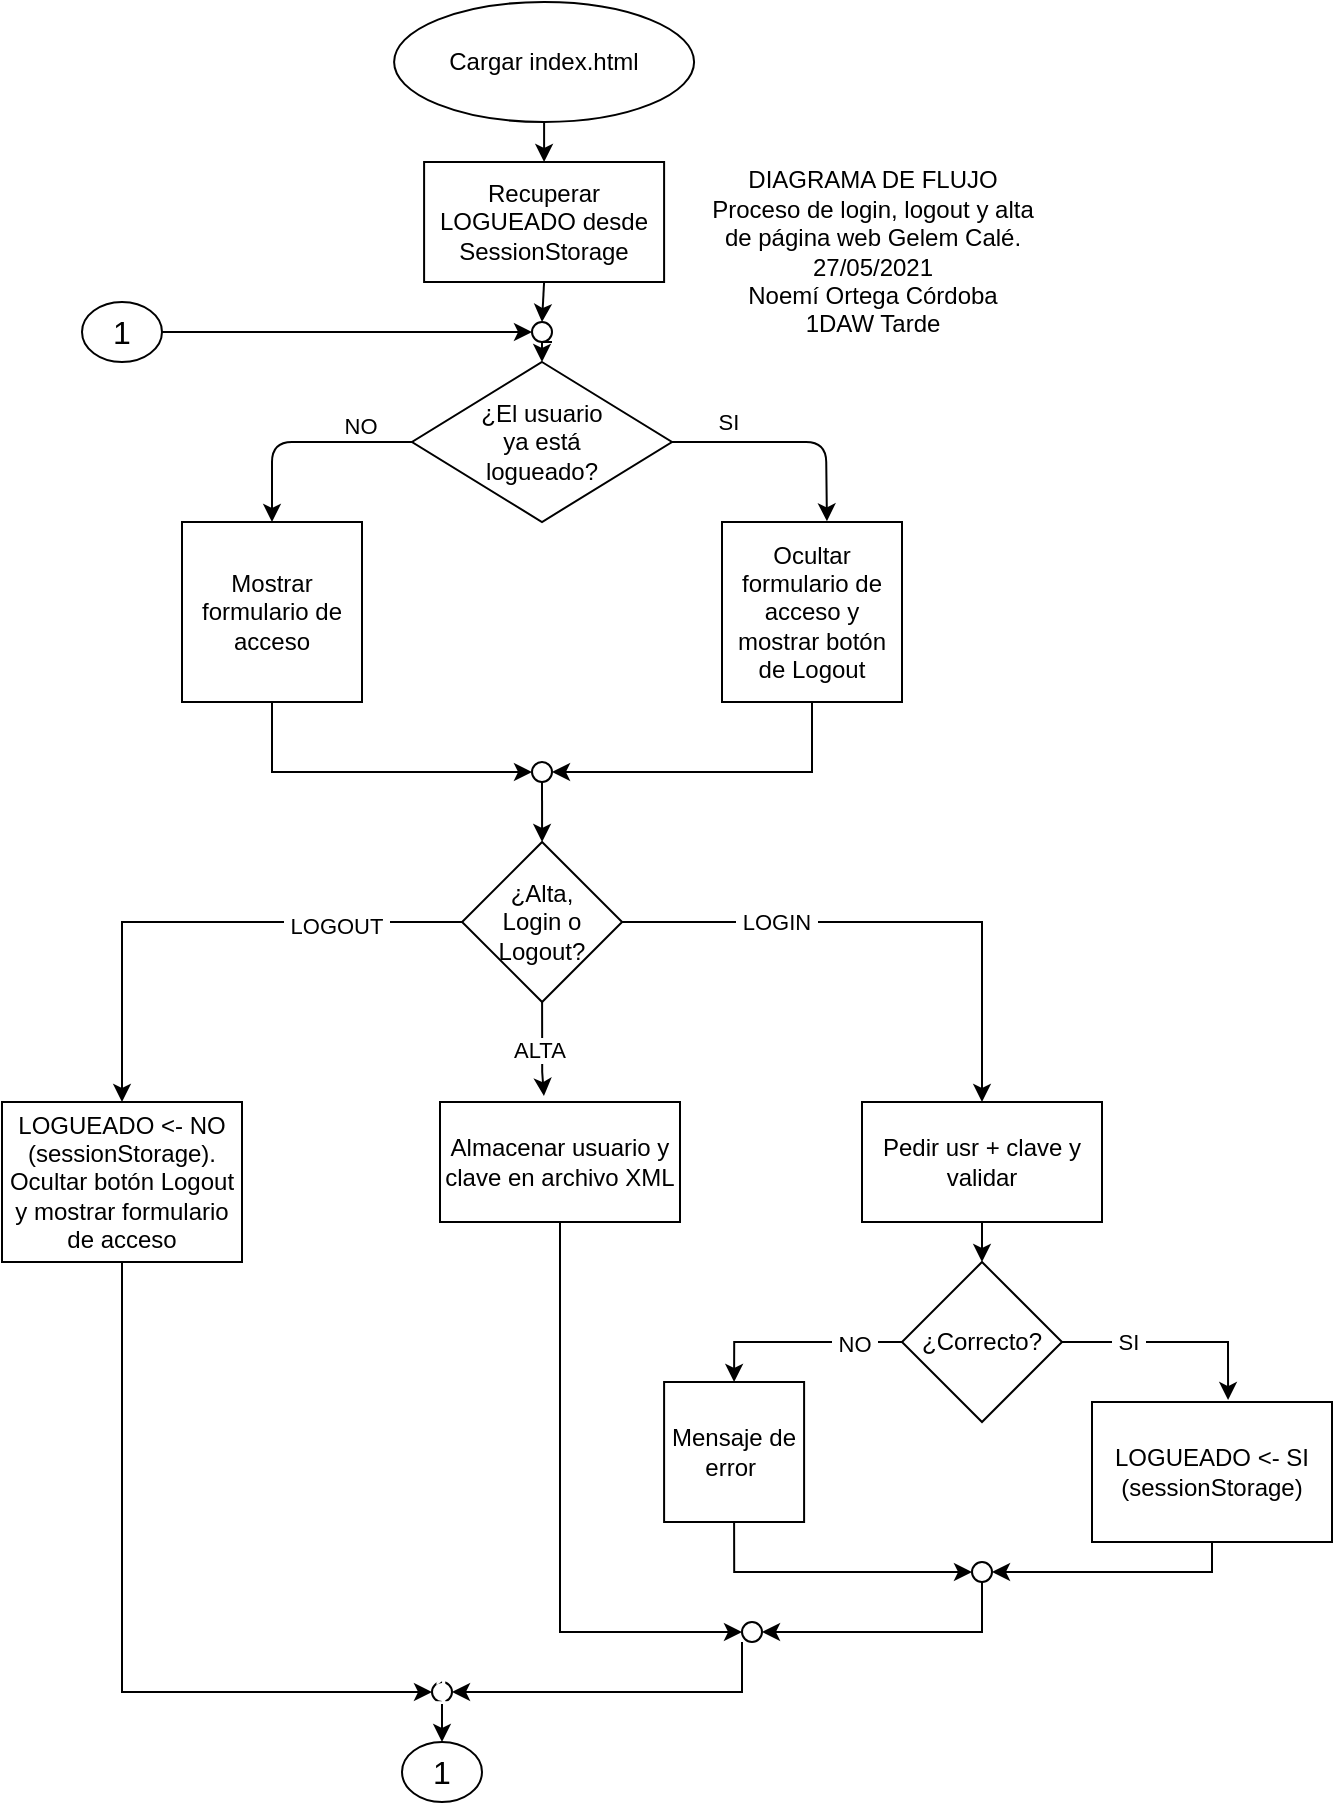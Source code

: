 <mxfile version="14.6.13" type="device"><diagram id="e-HLOaj8waMMObPF0tEu" name="Página-1"><mxGraphModel dx="1460" dy="710" grid="1" gridSize="10" guides="1" tooltips="1" connect="1" arrows="1" fold="1" page="1" pageScale="1" pageWidth="827" pageHeight="1169" math="0" shadow="0"><root><mxCell id="0"/><mxCell id="1" parent="0"/><mxCell id="olSa29c5-AnAB_iLm0ou-2" value="Cargar index.html" style="ellipse;whiteSpace=wrap;html=1;" parent="1" vertex="1"><mxGeometry x="331.05" y="100" width="150" height="60" as="geometry"/></mxCell><object label="ALTA&amp;nbsp;" id="WWjwVUkUGs9KJJmmSNgb-14"><mxCell style="edgeStyle=orthogonalEdgeStyle;rounded=0;orthogonalLoop=1;jettySize=auto;html=1;exitX=0.5;exitY=1;exitDx=0;exitDy=0;entryX=0.433;entryY=-0.05;entryDx=0;entryDy=0;entryPerimeter=0;" parent="1" source="olSa29c5-AnAB_iLm0ou-4" target="olSa29c5-AnAB_iLm0ou-24" edge="1"><mxGeometry relative="1" as="geometry"><Array as="points"><mxPoint x="405" y="635"/></Array></mxGeometry></mxCell></object><mxCell id="WWjwVUkUGs9KJJmmSNgb-15" style="edgeStyle=orthogonalEdgeStyle;rounded=0;orthogonalLoop=1;jettySize=auto;html=1;exitX=1;exitY=0.5;exitDx=0;exitDy=0;entryX=0.5;entryY=0;entryDx=0;entryDy=0;" parent="1" source="olSa29c5-AnAB_iLm0ou-4" target="olSa29c5-AnAB_iLm0ou-5" edge="1"><mxGeometry relative="1" as="geometry"/></mxCell><mxCell id="WWjwVUkUGs9KJJmmSNgb-16" value="&amp;nbsp;LOGIN&amp;nbsp;" style="edgeLabel;html=1;align=center;verticalAlign=middle;resizable=0;points=[];" parent="WWjwVUkUGs9KJJmmSNgb-15" vertex="1" connectable="0"><mxGeometry x="-0.433" relative="1" as="geometry"><mxPoint as="offset"/></mxGeometry></mxCell><mxCell id="WWjwVUkUGs9KJJmmSNgb-17" style="edgeStyle=orthogonalEdgeStyle;rounded=0;orthogonalLoop=1;jettySize=auto;html=1;entryX=0.5;entryY=0;entryDx=0;entryDy=0;" parent="1" source="olSa29c5-AnAB_iLm0ou-4" target="olSa29c5-AnAB_iLm0ou-42" edge="1"><mxGeometry relative="1" as="geometry"/></mxCell><mxCell id="WWjwVUkUGs9KJJmmSNgb-18" value="&amp;nbsp;LOGOUT&amp;nbsp;" style="edgeLabel;html=1;align=center;verticalAlign=middle;resizable=0;points=[];" parent="WWjwVUkUGs9KJJmmSNgb-17" vertex="1" connectable="0"><mxGeometry x="-0.517" y="2" relative="1" as="geometry"><mxPoint as="offset"/></mxGeometry></mxCell><mxCell id="olSa29c5-AnAB_iLm0ou-4" value="¿Alta,&lt;br&gt;Login o&lt;br&gt;Logout?" style="rhombus;whiteSpace=wrap;html=1;" parent="1" vertex="1"><mxGeometry x="365.05" y="520" width="80" height="80" as="geometry"/></mxCell><mxCell id="olSa29c5-AnAB_iLm0ou-5" value="Pedir usr + clave y validar" style="rounded=0;whiteSpace=wrap;html=1;" parent="1" vertex="1"><mxGeometry x="565" y="650" width="120" height="60" as="geometry"/></mxCell><mxCell id="WWjwVUkUGs9KJJmmSNgb-23" style="edgeStyle=orthogonalEdgeStyle;rounded=0;orthogonalLoop=1;jettySize=auto;html=1;entryX=0.567;entryY=-0.014;entryDx=0;entryDy=0;entryPerimeter=0;exitX=1;exitY=0.5;exitDx=0;exitDy=0;" parent="1" source="olSa29c5-AnAB_iLm0ou-11" target="olSa29c5-AnAB_iLm0ou-28" edge="1"><mxGeometry relative="1" as="geometry"/></mxCell><mxCell id="WWjwVUkUGs9KJJmmSNgb-24" value="&amp;nbsp;SI&amp;nbsp;" style="edgeLabel;html=1;align=center;verticalAlign=middle;resizable=0;points=[];" parent="WWjwVUkUGs9KJJmmSNgb-23" vertex="1" connectable="0"><mxGeometry x="-0.026" relative="1" as="geometry"><mxPoint x="-22" as="offset"/></mxGeometry></mxCell><mxCell id="WWjwVUkUGs9KJJmmSNgb-25" style="edgeStyle=orthogonalEdgeStyle;rounded=0;orthogonalLoop=1;jettySize=auto;html=1;entryX=0.5;entryY=0;entryDx=0;entryDy=0;" parent="1" source="olSa29c5-AnAB_iLm0ou-11" target="olSa29c5-AnAB_iLm0ou-13" edge="1"><mxGeometry relative="1" as="geometry"/></mxCell><mxCell id="WWjwVUkUGs9KJJmmSNgb-26" value="&amp;nbsp;NO&amp;nbsp;" style="edgeLabel;html=1;align=center;verticalAlign=middle;resizable=0;points=[];" parent="WWjwVUkUGs9KJJmmSNgb-25" vertex="1" connectable="0"><mxGeometry x="-0.526" y="1" relative="1" as="geometry"><mxPoint as="offset"/></mxGeometry></mxCell><mxCell id="olSa29c5-AnAB_iLm0ou-11" value="¿Correcto?" style="rhombus;whiteSpace=wrap;html=1;" parent="1" vertex="1"><mxGeometry x="585" y="730" width="80" height="80" as="geometry"/></mxCell><mxCell id="WWjwVUkUGs9KJJmmSNgb-20" style="edgeStyle=orthogonalEdgeStyle;rounded=0;orthogonalLoop=1;jettySize=auto;html=1;entryX=0;entryY=0.5;entryDx=0;entryDy=0;exitX=0.5;exitY=1;exitDx=0;exitDy=0;" parent="1" source="olSa29c5-AnAB_iLm0ou-13" target="WWjwVUkUGs9KJJmmSNgb-1" edge="1"><mxGeometry relative="1" as="geometry"/></mxCell><mxCell id="olSa29c5-AnAB_iLm0ou-13" value="Mensaje de error&amp;nbsp;" style="whiteSpace=wrap;html=1;aspect=fixed;" parent="1" vertex="1"><mxGeometry x="466.05" y="790" width="70" height="70" as="geometry"/></mxCell><mxCell id="olSa29c5-AnAB_iLm0ou-22" value="" style="endArrow=classic;html=1;entryX=0.5;entryY=0;entryDx=0;entryDy=0;exitX=0.5;exitY=1;exitDx=0;exitDy=0;" parent="1" source="olSa29c5-AnAB_iLm0ou-2" target="olSa29c5-AnAB_iLm0ou-39" edge="1"><mxGeometry width="50" height="50" relative="1" as="geometry"><mxPoint x="396.05" y="132" as="sourcePoint"/><mxPoint x="391.05" y="170" as="targetPoint"/></mxGeometry></mxCell><mxCell id="olSa29c5-AnAB_iLm0ou-23" value="" style="endArrow=classic;html=1;entryX=0.5;entryY=0;entryDx=0;entryDy=0;exitX=0.5;exitY=1;exitDx=0;exitDy=0;" parent="1" source="WWjwVUkUGs9KJJmmSNgb-4" target="olSa29c5-AnAB_iLm0ou-4" edge="1"><mxGeometry width="50" height="50" relative="1" as="geometry"><mxPoint x="380" y="480" as="sourcePoint"/><mxPoint x="540" y="100" as="targetPoint"/></mxGeometry></mxCell><mxCell id="WWjwVUkUGs9KJJmmSNgb-21" style="edgeStyle=orthogonalEdgeStyle;rounded=0;orthogonalLoop=1;jettySize=auto;html=1;entryX=0;entryY=0.5;entryDx=0;entryDy=0;exitX=0.5;exitY=1;exitDx=0;exitDy=0;" parent="1" source="olSa29c5-AnAB_iLm0ou-24" target="WWjwVUkUGs9KJJmmSNgb-2" edge="1"><mxGeometry relative="1" as="geometry"/></mxCell><mxCell id="olSa29c5-AnAB_iLm0ou-24" value="Almacenar usuario y clave en archivo XML" style="rounded=0;whiteSpace=wrap;html=1;" parent="1" vertex="1"><mxGeometry x="354" y="650" width="120" height="60" as="geometry"/></mxCell><mxCell id="olSa29c5-AnAB_iLm0ou-25" value="" style="endArrow=classic;html=1;entryX=0.5;entryY=0;entryDx=0;entryDy=0;exitX=0.5;exitY=1;exitDx=0;exitDy=0;" parent="1" source="olSa29c5-AnAB_iLm0ou-5" target="olSa29c5-AnAB_iLm0ou-11" edge="1"><mxGeometry width="50" height="50" relative="1" as="geometry"><mxPoint x="475" y="750" as="sourcePoint"/><mxPoint x="525" y="700" as="targetPoint"/></mxGeometry></mxCell><mxCell id="WWjwVUkUGs9KJJmmSNgb-19" style="edgeStyle=orthogonalEdgeStyle;rounded=0;orthogonalLoop=1;jettySize=auto;html=1;exitX=0.5;exitY=1;exitDx=0;exitDy=0;entryX=1;entryY=0.5;entryDx=0;entryDy=0;" parent="1" source="olSa29c5-AnAB_iLm0ou-28" target="WWjwVUkUGs9KJJmmSNgb-1" edge="1"><mxGeometry relative="1" as="geometry"><Array as="points"><mxPoint x="740" y="885"/></Array></mxGeometry></mxCell><mxCell id="olSa29c5-AnAB_iLm0ou-28" value="LOGUEADO &amp;lt;- SI&lt;br&gt;(sessionStorage)" style="rounded=0;whiteSpace=wrap;html=1;" parent="1" vertex="1"><mxGeometry x="680" y="800" width="120" height="70" as="geometry"/></mxCell><mxCell id="olSa29c5-AnAB_iLm0ou-29" value="¿El usuario &lt;br&gt;ya está &lt;br&gt;logueado?" style="rhombus;whiteSpace=wrap;html=1;" parent="1" vertex="1"><mxGeometry x="340" y="280" width="130" height="80" as="geometry"/></mxCell><mxCell id="WWjwVUkUGs9KJJmmSNgb-29" style="edgeStyle=orthogonalEdgeStyle;rounded=0;orthogonalLoop=1;jettySize=auto;html=1;entryX=1;entryY=0.5;entryDx=0;entryDy=0;exitX=0.5;exitY=1;exitDx=0;exitDy=0;entryPerimeter=0;" parent="1" source="olSa29c5-AnAB_iLm0ou-30" target="WWjwVUkUGs9KJJmmSNgb-4" edge="1"><mxGeometry relative="1" as="geometry"/></mxCell><mxCell id="olSa29c5-AnAB_iLm0ou-30" value="Ocultar formulario de acceso y mostrar botón de Logout" style="whiteSpace=wrap;html=1;aspect=fixed;" parent="1" vertex="1"><mxGeometry x="495" y="360" width="90" height="90" as="geometry"/></mxCell><mxCell id="WWjwVUkUGs9KJJmmSNgb-30" style="edgeStyle=orthogonalEdgeStyle;rounded=0;orthogonalLoop=1;jettySize=auto;html=1;entryX=0;entryY=0.5;entryDx=0;entryDy=0;exitX=0.5;exitY=1;exitDx=0;exitDy=0;" parent="1" source="olSa29c5-AnAB_iLm0ou-31" target="WWjwVUkUGs9KJJmmSNgb-4" edge="1"><mxGeometry relative="1" as="geometry"/></mxCell><mxCell id="olSa29c5-AnAB_iLm0ou-31" value="Mostrar formulario de acceso" style="whiteSpace=wrap;html=1;aspect=fixed;" parent="1" vertex="1"><mxGeometry x="225" y="360" width="90" height="90" as="geometry"/></mxCell><mxCell id="olSa29c5-AnAB_iLm0ou-32" value="" style="endArrow=classic;html=1;entryX=0.583;entryY=-0.004;entryDx=0;entryDy=0;exitX=1;exitY=0.5;exitDx=0;exitDy=0;entryPerimeter=0;" parent="1" source="olSa29c5-AnAB_iLm0ou-29" target="olSa29c5-AnAB_iLm0ou-30" edge="1"><mxGeometry width="50" height="50" relative="1" as="geometry"><mxPoint x="455" y="257.5" as="sourcePoint"/><mxPoint x="532.56" y="330" as="targetPoint"/><Array as="points"><mxPoint x="547" y="320"/></Array></mxGeometry></mxCell><mxCell id="olSa29c5-AnAB_iLm0ou-33" value="SI" style="edgeLabel;html=1;align=center;verticalAlign=middle;resizable=0;points=[];" parent="olSa29c5-AnAB_iLm0ou-32" vertex="1" connectable="0"><mxGeometry x="-0.52" y="2" relative="1" as="geometry"><mxPoint y="-8" as="offset"/></mxGeometry></mxCell><mxCell id="olSa29c5-AnAB_iLm0ou-34" value="" style="endArrow=classic;html=1;entryX=0.5;entryY=0;entryDx=0;entryDy=0;exitX=0;exitY=0.5;exitDx=0;exitDy=0;" parent="1" source="olSa29c5-AnAB_iLm0ou-29" target="olSa29c5-AnAB_iLm0ou-31" edge="1"><mxGeometry width="50" height="50" relative="1" as="geometry"><mxPoint x="375" y="258" as="sourcePoint"/><mxPoint x="452.56" y="330.5" as="targetPoint"/><Array as="points"><mxPoint x="270" y="320"/></Array></mxGeometry></mxCell><mxCell id="olSa29c5-AnAB_iLm0ou-35" value="NO" style="edgeLabel;html=1;align=center;verticalAlign=middle;resizable=0;points=[];" parent="olSa29c5-AnAB_iLm0ou-34" vertex="1" connectable="0"><mxGeometry x="-0.52" y="2" relative="1" as="geometry"><mxPoint y="-10" as="offset"/></mxGeometry></mxCell><mxCell id="olSa29c5-AnAB_iLm0ou-39" value="Recuperar LOGUEADO desde SessionStorage" style="rounded=0;whiteSpace=wrap;html=1;" parent="1" vertex="1"><mxGeometry x="346.05" y="180" width="120" height="60" as="geometry"/></mxCell><mxCell id="olSa29c5-AnAB_iLm0ou-40" value="" style="endArrow=classic;html=1;entryX=0.5;entryY=0;entryDx=0;entryDy=0;exitX=0.5;exitY=1;exitDx=0;exitDy=0;" parent="1" source="olSa29c5-AnAB_iLm0ou-39" target="WWjwVUkUGs9KJJmmSNgb-10" edge="1"><mxGeometry width="50" height="50" relative="1" as="geometry"><mxPoint x="326.05" y="310" as="sourcePoint"/><mxPoint x="376.05" y="260" as="targetPoint"/></mxGeometry></mxCell><mxCell id="WWjwVUkUGs9KJJmmSNgb-28" style="edgeStyle=orthogonalEdgeStyle;rounded=0;orthogonalLoop=1;jettySize=auto;html=1;entryX=0;entryY=0.5;entryDx=0;entryDy=0;exitX=0.5;exitY=1;exitDx=0;exitDy=0;" parent="1" source="olSa29c5-AnAB_iLm0ou-42" target="WWjwVUkUGs9KJJmmSNgb-3" edge="1"><mxGeometry relative="1" as="geometry"/></mxCell><mxCell id="olSa29c5-AnAB_iLm0ou-42" value="LOGUEADO &amp;lt;- NO&lt;br&gt;(sessionStorage). Ocultar botón Logout y mostrar formulario de acceso" style="rounded=0;whiteSpace=wrap;html=1;" parent="1" vertex="1"><mxGeometry x="135" y="650" width="120" height="80" as="geometry"/></mxCell><mxCell id="WWjwVUkUGs9KJJmmSNgb-22" style="edgeStyle=orthogonalEdgeStyle;rounded=0;orthogonalLoop=1;jettySize=auto;html=1;exitX=0.5;exitY=1;exitDx=0;exitDy=0;entryX=1;entryY=0.5;entryDx=0;entryDy=0;" parent="1" source="WWjwVUkUGs9KJJmmSNgb-1" target="WWjwVUkUGs9KJJmmSNgb-2" edge="1"><mxGeometry relative="1" as="geometry"/></mxCell><mxCell id="WWjwVUkUGs9KJJmmSNgb-1" value="" style="shape=ellipse;html=1;fontSize=18;fontColor=#ffffff;fillColor=none;" parent="1" vertex="1"><mxGeometry x="620" y="880" width="10" height="10" as="geometry"/></mxCell><mxCell id="WWjwVUkUGs9KJJmmSNgb-27" style="edgeStyle=orthogonalEdgeStyle;rounded=0;orthogonalLoop=1;jettySize=auto;html=1;entryX=1;entryY=0.5;entryDx=0;entryDy=0;exitX=0;exitY=1;exitDx=0;exitDy=0;" parent="1" source="WWjwVUkUGs9KJJmmSNgb-2" target="WWjwVUkUGs9KJJmmSNgb-3" edge="1"><mxGeometry relative="1" as="geometry"/></mxCell><mxCell id="WWjwVUkUGs9KJJmmSNgb-2" value="" style="shape=ellipse;html=1;fontSize=18;fontColor=#ffffff;fillColor=none;" parent="1" vertex="1"><mxGeometry x="505" y="910" width="10" height="10" as="geometry"/></mxCell><mxCell id="WWjwVUkUGs9KJJmmSNgb-34" style="edgeStyle=orthogonalEdgeStyle;rounded=0;orthogonalLoop=1;jettySize=auto;html=1;exitX=0.5;exitY=1;exitDx=0;exitDy=0;entryX=0.5;entryY=0;entryDx=0;entryDy=0;" parent="1" source="WWjwVUkUGs9KJJmmSNgb-3" target="WWjwVUkUGs9KJJmmSNgb-31" edge="1"><mxGeometry relative="1" as="geometry"/></mxCell><mxCell id="WWjwVUkUGs9KJJmmSNgb-3" value="1" style="shape=ellipse;html=1;fontSize=18;fontColor=#ffffff;fillColor=none;" parent="1" vertex="1"><mxGeometry x="350" y="940" width="10" height="10" as="geometry"/></mxCell><mxCell id="WWjwVUkUGs9KJJmmSNgb-4" value="" style="shape=ellipse;html=1;fontSize=18;fontColor=#ffffff;fillColor=none;" parent="1" vertex="1"><mxGeometry x="400" y="480" width="10" height="10" as="geometry"/></mxCell><mxCell id="WWjwVUkUGs9KJJmmSNgb-13" style="edgeStyle=orthogonalEdgeStyle;rounded=0;orthogonalLoop=1;jettySize=auto;html=1;exitX=1;exitY=1;exitDx=0;exitDy=0;entryX=0.5;entryY=0;entryDx=0;entryDy=0;" parent="1" source="WWjwVUkUGs9KJJmmSNgb-10" target="olSa29c5-AnAB_iLm0ou-29" edge="1"><mxGeometry relative="1" as="geometry"/></mxCell><mxCell id="WWjwVUkUGs9KJJmmSNgb-10" value="" style="shape=ellipse;html=1;fontSize=18;fontColor=#ffffff;fillColor=none;" parent="1" vertex="1"><mxGeometry x="400" y="260" width="10" height="10" as="geometry"/></mxCell><mxCell id="WWjwVUkUGs9KJJmmSNgb-31" value="&lt;font style=&quot;font-size: 16px&quot;&gt;1&lt;/font&gt;" style="ellipse;whiteSpace=wrap;html=1;fillColor=none;" parent="1" vertex="1"><mxGeometry x="335" y="970" width="40" height="30" as="geometry"/></mxCell><mxCell id="WWjwVUkUGs9KJJmmSNgb-33" style="edgeStyle=orthogonalEdgeStyle;rounded=0;orthogonalLoop=1;jettySize=auto;html=1;entryX=0;entryY=0.5;entryDx=0;entryDy=0;" parent="1" source="WWjwVUkUGs9KJJmmSNgb-32" target="WWjwVUkUGs9KJJmmSNgb-10" edge="1"><mxGeometry relative="1" as="geometry"/></mxCell><mxCell id="WWjwVUkUGs9KJJmmSNgb-32" value="&lt;font style=&quot;font-size: 16px&quot;&gt;1&lt;/font&gt;" style="ellipse;whiteSpace=wrap;html=1;fillColor=none;" parent="1" vertex="1"><mxGeometry x="175" y="250" width="40" height="30" as="geometry"/></mxCell><mxCell id="aRVs4-oPqwucr7858N6E-1" value="DIAGRAMA DE FLUJO&lt;br&gt;Proceso de login, logout y alta&lt;br&gt;de página web Gelem Calé.&lt;br&gt;27/05/2021&lt;br&gt;Noemí Ortega Córdoba&lt;br&gt;1DAW Tarde" style="text;html=1;align=center;verticalAlign=middle;resizable=0;points=[];autosize=1;" vertex="1" parent="1"><mxGeometry x="480" y="180" width="180" height="90" as="geometry"/></mxCell></root></mxGraphModel></diagram></mxfile>
